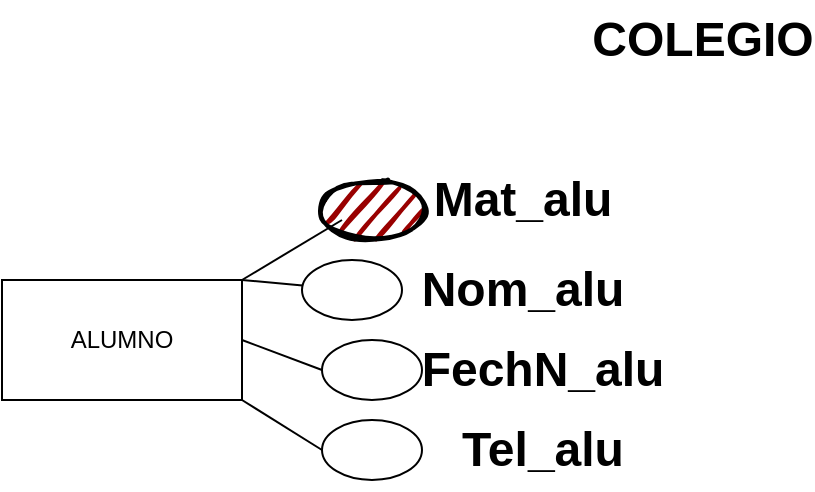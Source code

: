 <mxfile version="13.10.0" type="github">
  <diagram id="WuMEOS3KuYvtFC7-3D6p" name="Page-1">
    <mxGraphModel dx="1108" dy="1651" grid="1" gridSize="10" guides="1" tooltips="1" connect="1" arrows="1" fold="1" page="1" pageScale="1" pageWidth="827" pageHeight="1169" math="0" shadow="0">
      <root>
        <mxCell id="0" />
        <mxCell id="1" parent="0" />
        <mxCell id="hp8RESsKL1m1HcYj-RQ9-2" value="&lt;font style=&quot;vertical-align: inherit&quot;&gt;&lt;font style=&quot;vertical-align: inherit&quot;&gt;ALUMNO&lt;/font&gt;&lt;/font&gt;" style="rounded=0;whiteSpace=wrap;html=1;" vertex="1" parent="1">
          <mxGeometry x="40" y="-360" width="120" height="60" as="geometry" />
        </mxCell>
        <mxCell id="hp8RESsKL1m1HcYj-RQ9-3" value="&lt;font style=&quot;vertical-align: inherit&quot;&gt;&lt;font style=&quot;vertical-align: inherit&quot;&gt;COLEGIO&lt;/font&gt;&lt;/font&gt;" style="text;strokeColor=none;fillColor=none;html=1;fontSize=24;fontStyle=1;verticalAlign=middle;align=center;" vertex="1" parent="1">
          <mxGeometry x="340" y="-500" width="100" height="40" as="geometry" />
        </mxCell>
        <mxCell id="hp8RESsKL1m1HcYj-RQ9-4" value="" style="endArrow=none;html=1;" edge="1" parent="1">
          <mxGeometry width="50" height="50" relative="1" as="geometry">
            <mxPoint x="160" y="-360" as="sourcePoint" />
            <mxPoint x="210" y="-390" as="targetPoint" />
            <Array as="points" />
          </mxGeometry>
        </mxCell>
        <mxCell id="hp8RESsKL1m1HcYj-RQ9-5" value="" style="ellipse;whiteSpace=wrap;html=1;strokeWidth=2;fillWeight=2;hachureGap=8;fillColor=#990000;fillStyle=dots;sketch=1;" vertex="1" parent="1">
          <mxGeometry x="200" y="-410" width="50" height="30" as="geometry" />
        </mxCell>
        <mxCell id="hp8RESsKL1m1HcYj-RQ9-6" value="Mat_alu" style="text;strokeColor=none;fillColor=none;html=1;fontSize=24;fontStyle=1;verticalAlign=middle;align=center;" vertex="1" parent="1">
          <mxGeometry x="250" y="-420" width="100" height="40" as="geometry" />
        </mxCell>
        <mxCell id="hp8RESsKL1m1HcYj-RQ9-8" value="" style="endArrow=none;html=1;entryX=0;entryY=0.5;entryDx=0;entryDy=0;" edge="1" parent="1" target="hp8RESsKL1m1HcYj-RQ9-13">
          <mxGeometry width="50" height="50" relative="1" as="geometry">
            <mxPoint x="160" y="-300" as="sourcePoint" />
            <mxPoint x="200" y="-290" as="targetPoint" />
          </mxGeometry>
        </mxCell>
        <mxCell id="hp8RESsKL1m1HcYj-RQ9-9" value="" style="endArrow=none;html=1;" edge="1" parent="1">
          <mxGeometry width="50" height="50" relative="1" as="geometry">
            <mxPoint x="160" y="-330" as="sourcePoint" />
            <mxPoint x="200" y="-315" as="targetPoint" />
          </mxGeometry>
        </mxCell>
        <mxCell id="hp8RESsKL1m1HcYj-RQ9-10" value="" style="endArrow=none;html=1;" edge="1" parent="1" target="hp8RESsKL1m1HcYj-RQ9-11">
          <mxGeometry width="50" height="50" relative="1" as="geometry">
            <mxPoint x="160" y="-360" as="sourcePoint" />
            <mxPoint x="220" y="-350" as="targetPoint" />
          </mxGeometry>
        </mxCell>
        <mxCell id="hp8RESsKL1m1HcYj-RQ9-11" value="" style="ellipse;whiteSpace=wrap;html=1;" vertex="1" parent="1">
          <mxGeometry x="190" y="-370" width="50" height="30" as="geometry" />
        </mxCell>
        <mxCell id="hp8RESsKL1m1HcYj-RQ9-12" value="" style="ellipse;whiteSpace=wrap;html=1;" vertex="1" parent="1">
          <mxGeometry x="200" y="-330" width="50" height="30" as="geometry" />
        </mxCell>
        <mxCell id="hp8RESsKL1m1HcYj-RQ9-13" value="" style="ellipse;whiteSpace=wrap;html=1;" vertex="1" parent="1">
          <mxGeometry x="200" y="-290" width="50" height="30" as="geometry" />
        </mxCell>
        <mxCell id="hp8RESsKL1m1HcYj-RQ9-14" value="Tel_alu" style="text;strokeColor=none;fillColor=none;html=1;fontSize=24;fontStyle=1;verticalAlign=middle;align=center;" vertex="1" parent="1">
          <mxGeometry x="260" y="-295" width="100" height="40" as="geometry" />
        </mxCell>
        <mxCell id="hp8RESsKL1m1HcYj-RQ9-15" value="FechN_alu" style="text;strokeColor=none;fillColor=none;html=1;fontSize=24;fontStyle=1;verticalAlign=middle;align=center;" vertex="1" parent="1">
          <mxGeometry x="260" y="-335" width="100" height="40" as="geometry" />
        </mxCell>
        <mxCell id="hp8RESsKL1m1HcYj-RQ9-16" value="Nom_alu" style="text;strokeColor=none;fillColor=none;html=1;fontSize=24;fontStyle=1;verticalAlign=middle;align=center;" vertex="1" parent="1">
          <mxGeometry x="250" y="-375" width="100" height="40" as="geometry" />
        </mxCell>
      </root>
    </mxGraphModel>
  </diagram>
</mxfile>
